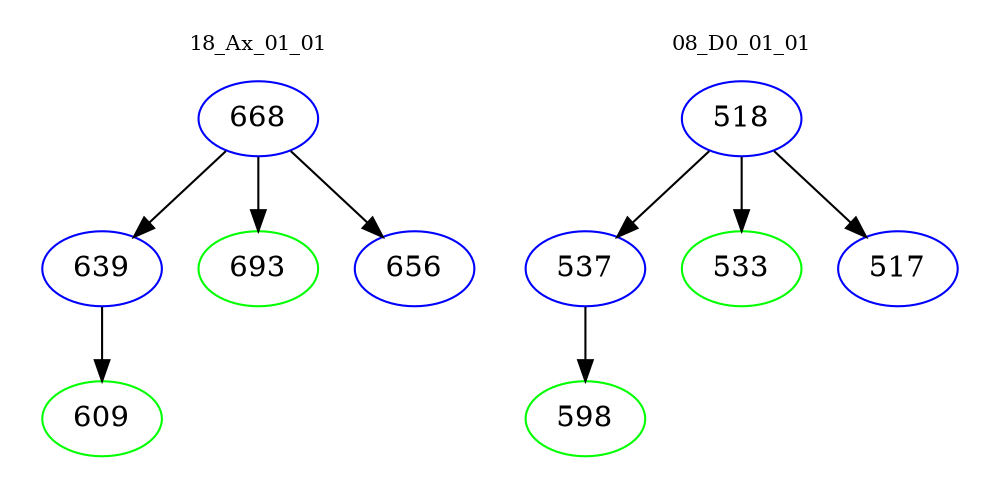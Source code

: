 digraph{
subgraph cluster_0 {
color = white
label = "18_Ax_01_01";
fontsize=10;
T0_668 [label="668", color="blue"]
T0_668 -> T0_639 [color="black"]
T0_639 [label="639", color="blue"]
T0_639 -> T0_609 [color="black"]
T0_609 [label="609", color="green"]
T0_668 -> T0_693 [color="black"]
T0_693 [label="693", color="green"]
T0_668 -> T0_656 [color="black"]
T0_656 [label="656", color="blue"]
}
subgraph cluster_1 {
color = white
label = "08_D0_01_01";
fontsize=10;
T1_518 [label="518", color="blue"]
T1_518 -> T1_537 [color="black"]
T1_537 [label="537", color="blue"]
T1_537 -> T1_598 [color="black"]
T1_598 [label="598", color="green"]
T1_518 -> T1_533 [color="black"]
T1_533 [label="533", color="green"]
T1_518 -> T1_517 [color="black"]
T1_517 [label="517", color="blue"]
}
}
